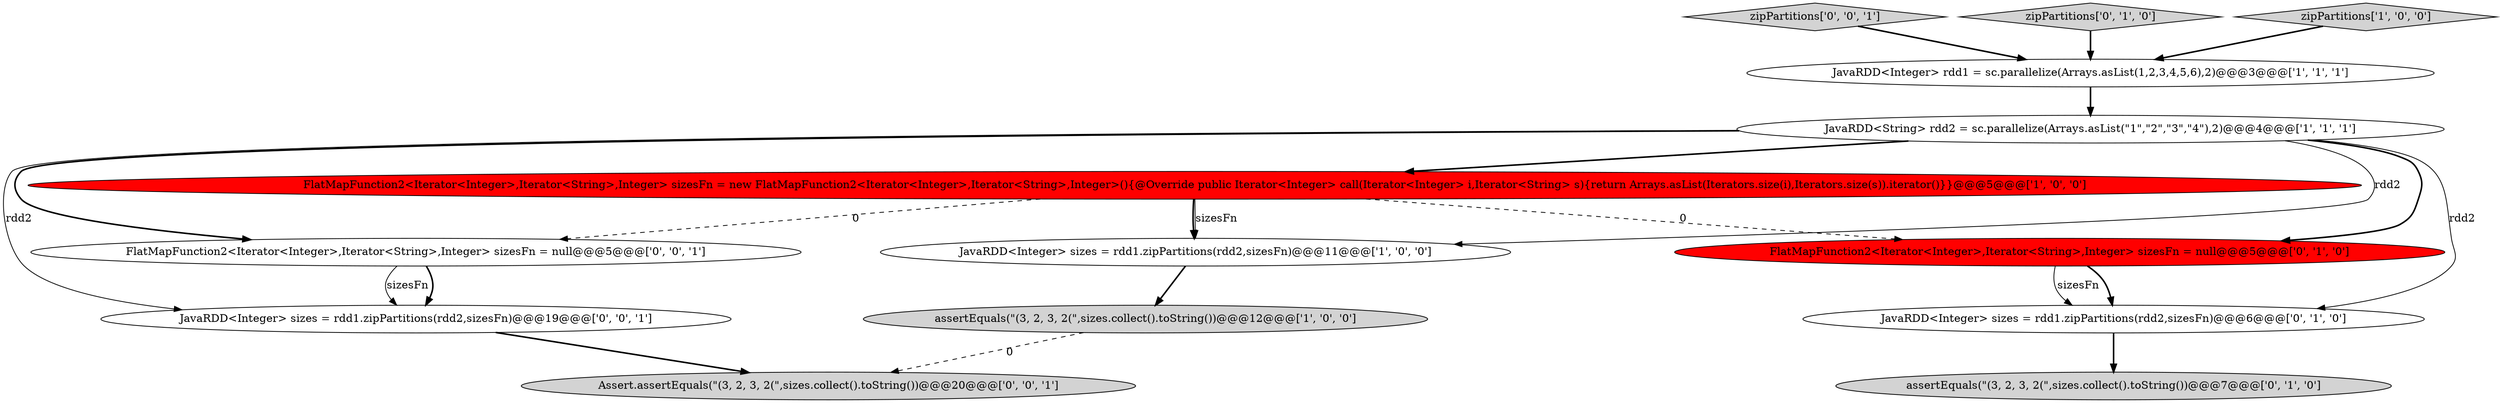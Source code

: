 digraph {
11 [style = filled, label = "JavaRDD<Integer> sizes = rdd1.zipPartitions(rdd2,sizesFn)@@@19@@@['0', '0', '1']", fillcolor = white, shape = ellipse image = "AAA0AAABBB3BBB"];
13 [style = filled, label = "zipPartitions['0', '0', '1']", fillcolor = lightgray, shape = diamond image = "AAA0AAABBB3BBB"];
5 [style = filled, label = "assertEquals(\"(3, 2, 3, 2(\",sizes.collect().toString())@@@12@@@['1', '0', '0']", fillcolor = lightgray, shape = ellipse image = "AAA0AAABBB1BBB"];
12 [style = filled, label = "Assert.assertEquals(\"(3, 2, 3, 2(\",sizes.collect().toString())@@@20@@@['0', '0', '1']", fillcolor = lightgray, shape = ellipse image = "AAA0AAABBB3BBB"];
1 [style = filled, label = "JavaRDD<Integer> sizes = rdd1.zipPartitions(rdd2,sizesFn)@@@11@@@['1', '0', '0']", fillcolor = white, shape = ellipse image = "AAA0AAABBB1BBB"];
0 [style = filled, label = "JavaRDD<Integer> rdd1 = sc.parallelize(Arrays.asList(1,2,3,4,5,6),2)@@@3@@@['1', '1', '1']", fillcolor = white, shape = ellipse image = "AAA0AAABBB1BBB"];
3 [style = filled, label = "FlatMapFunction2<Iterator<Integer>,Iterator<String>,Integer> sizesFn = new FlatMapFunction2<Iterator<Integer>,Iterator<String>,Integer>(){@Override public Iterator<Integer> call(Iterator<Integer> i,Iterator<String> s){return Arrays.asList(Iterators.size(i),Iterators.size(s)).iterator()}}@@@5@@@['1', '0', '0']", fillcolor = red, shape = ellipse image = "AAA1AAABBB1BBB"];
8 [style = filled, label = "zipPartitions['0', '1', '0']", fillcolor = lightgray, shape = diamond image = "AAA0AAABBB2BBB"];
6 [style = filled, label = "JavaRDD<Integer> sizes = rdd1.zipPartitions(rdd2,sizesFn)@@@6@@@['0', '1', '0']", fillcolor = white, shape = ellipse image = "AAA0AAABBB2BBB"];
9 [style = filled, label = "FlatMapFunction2<Iterator<Integer>,Iterator<String>,Integer> sizesFn = null@@@5@@@['0', '1', '0']", fillcolor = red, shape = ellipse image = "AAA1AAABBB2BBB"];
4 [style = filled, label = "zipPartitions['1', '0', '0']", fillcolor = lightgray, shape = diamond image = "AAA0AAABBB1BBB"];
2 [style = filled, label = "JavaRDD<String> rdd2 = sc.parallelize(Arrays.asList(\"1\",\"2\",\"3\",\"4\"),2)@@@4@@@['1', '1', '1']", fillcolor = white, shape = ellipse image = "AAA0AAABBB1BBB"];
10 [style = filled, label = "FlatMapFunction2<Iterator<Integer>,Iterator<String>,Integer> sizesFn = null@@@5@@@['0', '0', '1']", fillcolor = white, shape = ellipse image = "AAA0AAABBB3BBB"];
7 [style = filled, label = "assertEquals(\"(3, 2, 3, 2(\",sizes.collect().toString())@@@7@@@['0', '1', '0']", fillcolor = lightgray, shape = ellipse image = "AAA0AAABBB2BBB"];
1->5 [style = bold, label=""];
5->12 [style = dashed, label="0"];
3->1 [style = bold, label=""];
2->11 [style = solid, label="rdd2"];
2->3 [style = bold, label=""];
0->2 [style = bold, label=""];
2->6 [style = solid, label="rdd2"];
11->12 [style = bold, label=""];
2->9 [style = bold, label=""];
2->10 [style = bold, label=""];
9->6 [style = bold, label=""];
4->0 [style = bold, label=""];
8->0 [style = bold, label=""];
2->1 [style = solid, label="rdd2"];
3->1 [style = solid, label="sizesFn"];
3->9 [style = dashed, label="0"];
3->10 [style = dashed, label="0"];
9->6 [style = solid, label="sizesFn"];
6->7 [style = bold, label=""];
13->0 [style = bold, label=""];
10->11 [style = bold, label=""];
10->11 [style = solid, label="sizesFn"];
}
